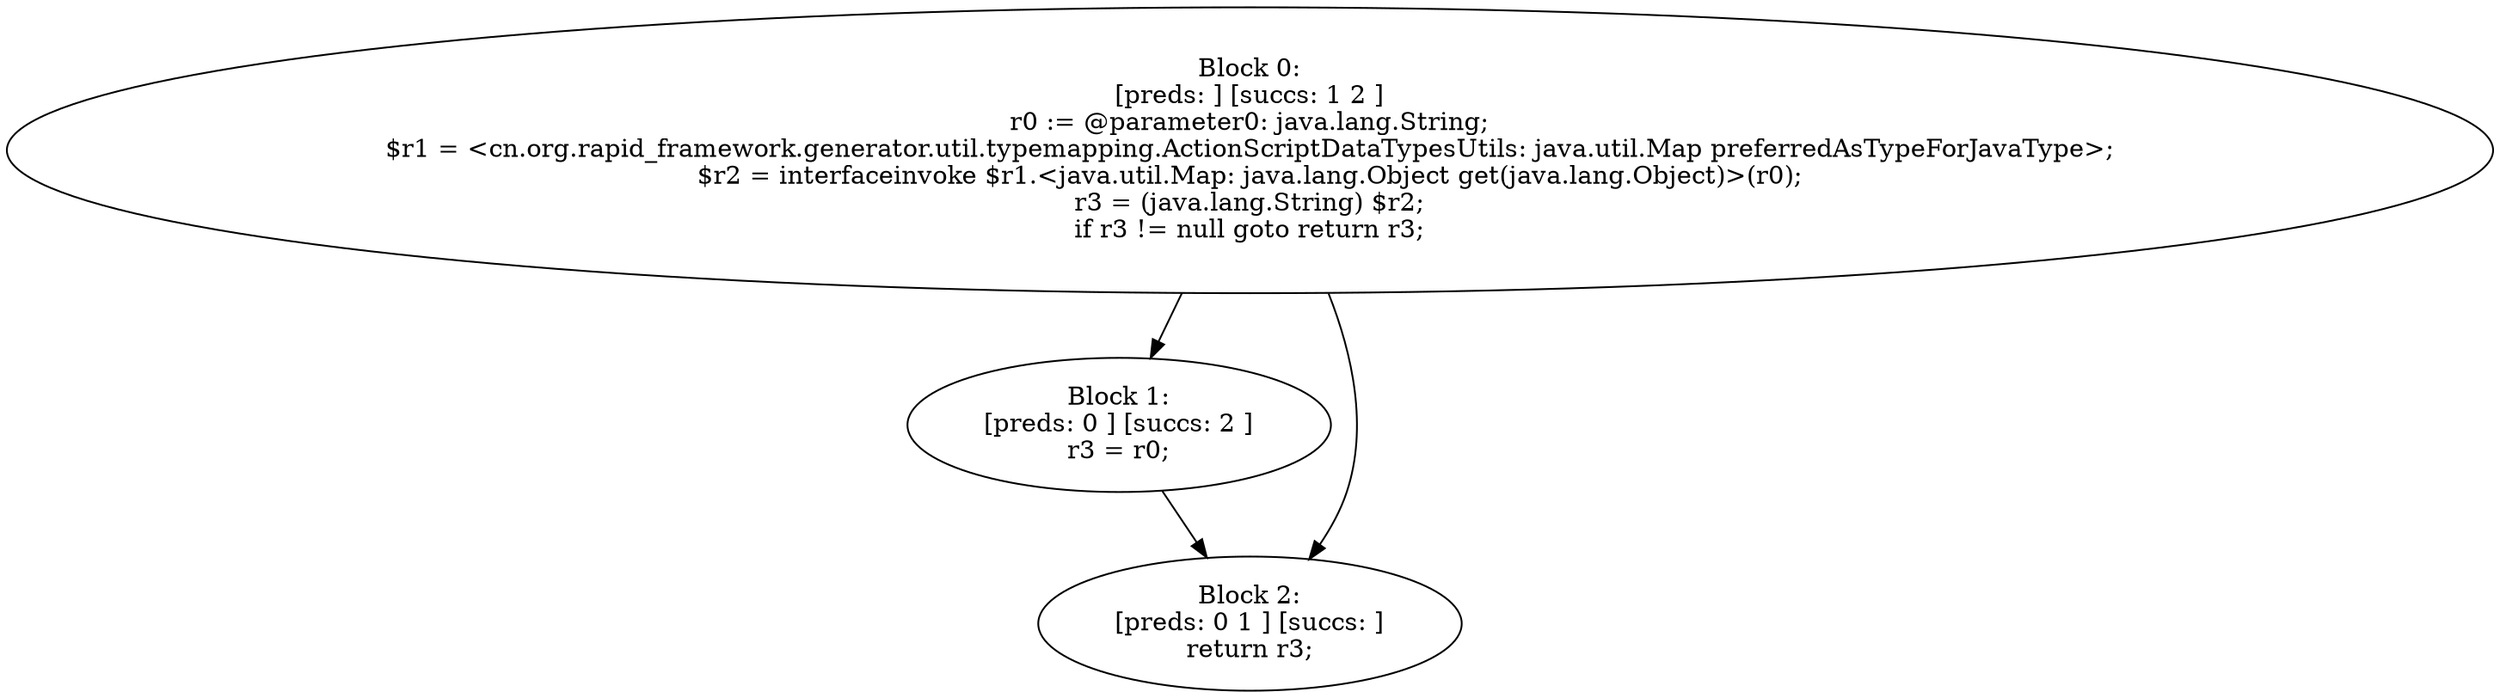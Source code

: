 digraph "unitGraph" {
    "Block 0:
[preds: ] [succs: 1 2 ]
r0 := @parameter0: java.lang.String;
$r1 = <cn.org.rapid_framework.generator.util.typemapping.ActionScriptDataTypesUtils: java.util.Map preferredAsTypeForJavaType>;
$r2 = interfaceinvoke $r1.<java.util.Map: java.lang.Object get(java.lang.Object)>(r0);
r3 = (java.lang.String) $r2;
if r3 != null goto return r3;
"
    "Block 1:
[preds: 0 ] [succs: 2 ]
r3 = r0;
"
    "Block 2:
[preds: 0 1 ] [succs: ]
return r3;
"
    "Block 0:
[preds: ] [succs: 1 2 ]
r0 := @parameter0: java.lang.String;
$r1 = <cn.org.rapid_framework.generator.util.typemapping.ActionScriptDataTypesUtils: java.util.Map preferredAsTypeForJavaType>;
$r2 = interfaceinvoke $r1.<java.util.Map: java.lang.Object get(java.lang.Object)>(r0);
r3 = (java.lang.String) $r2;
if r3 != null goto return r3;
"->"Block 1:
[preds: 0 ] [succs: 2 ]
r3 = r0;
";
    "Block 0:
[preds: ] [succs: 1 2 ]
r0 := @parameter0: java.lang.String;
$r1 = <cn.org.rapid_framework.generator.util.typemapping.ActionScriptDataTypesUtils: java.util.Map preferredAsTypeForJavaType>;
$r2 = interfaceinvoke $r1.<java.util.Map: java.lang.Object get(java.lang.Object)>(r0);
r3 = (java.lang.String) $r2;
if r3 != null goto return r3;
"->"Block 2:
[preds: 0 1 ] [succs: ]
return r3;
";
    "Block 1:
[preds: 0 ] [succs: 2 ]
r3 = r0;
"->"Block 2:
[preds: 0 1 ] [succs: ]
return r3;
";
}
